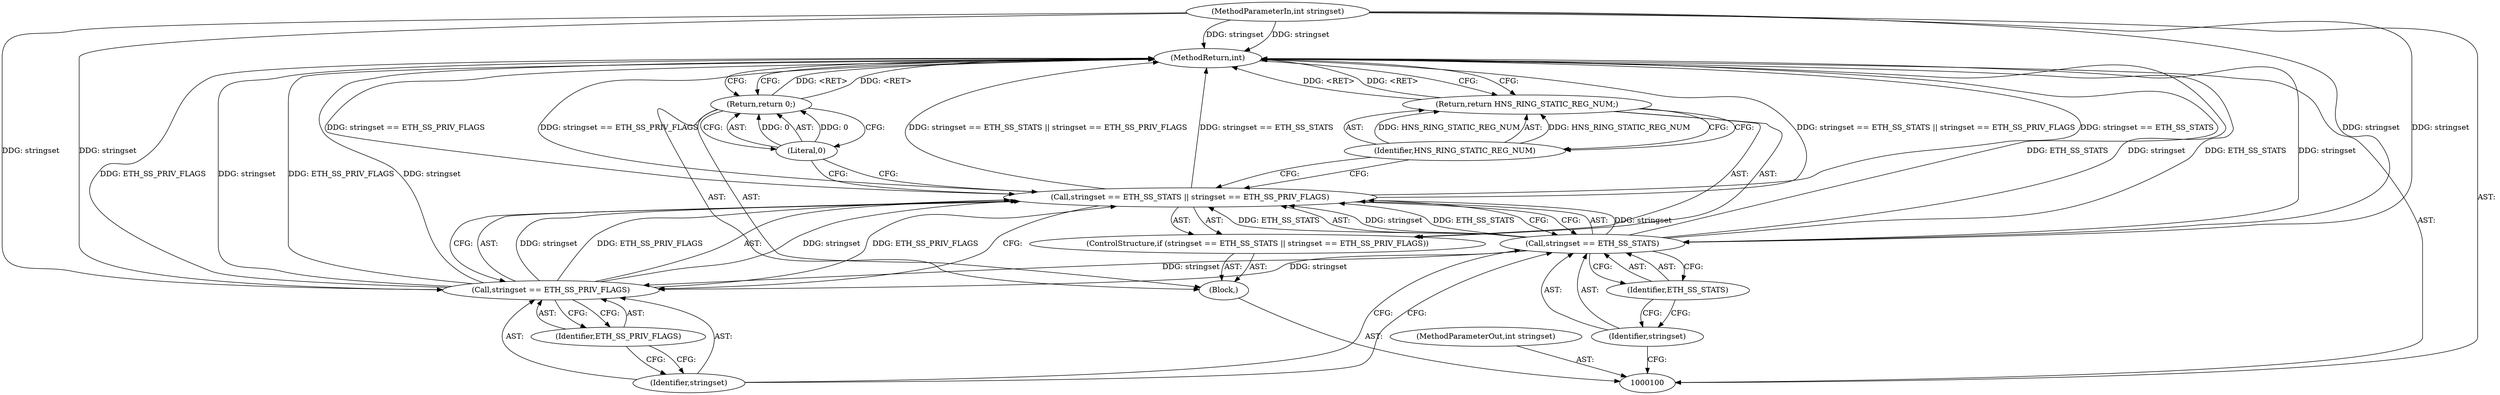 digraph "0_linux_412b65d15a7f8a93794653968308fc100f2aa87c_1" {
"1000115" [label="(MethodReturn,int)"];
"1000101" [label="(MethodParameterIn,int stringset)"];
"1000130" [label="(MethodParameterOut,int stringset)"];
"1000102" [label="(Block,)"];
"1000103" [label="(ControlStructure,if (stringset == ETH_SS_STATS || stringset == ETH_SS_PRIV_FLAGS))"];
"1000107" [label="(Identifier,ETH_SS_STATS)"];
"1000108" [label="(Call,stringset == ETH_SS_PRIV_FLAGS)"];
"1000109" [label="(Identifier,stringset)"];
"1000110" [label="(Identifier,ETH_SS_PRIV_FLAGS)"];
"1000104" [label="(Call,stringset == ETH_SS_STATS || stringset == ETH_SS_PRIV_FLAGS)"];
"1000105" [label="(Call,stringset == ETH_SS_STATS)"];
"1000106" [label="(Identifier,stringset)"];
"1000112" [label="(Identifier,HNS_RING_STATIC_REG_NUM)"];
"1000111" [label="(Return,return HNS_RING_STATIC_REG_NUM;)"];
"1000113" [label="(Return,return 0;)"];
"1000114" [label="(Literal,0)"];
"1000115" -> "1000100"  [label="AST: "];
"1000115" -> "1000111"  [label="CFG: "];
"1000115" -> "1000113"  [label="CFG: "];
"1000111" -> "1000115"  [label="DDG: <RET>"];
"1000104" -> "1000115"  [label="DDG: stringset == ETH_SS_PRIV_FLAGS"];
"1000104" -> "1000115"  [label="DDG: stringset == ETH_SS_STATS || stringset == ETH_SS_PRIV_FLAGS"];
"1000104" -> "1000115"  [label="DDG: stringset == ETH_SS_STATS"];
"1000105" -> "1000115"  [label="DDG: ETH_SS_STATS"];
"1000105" -> "1000115"  [label="DDG: stringset"];
"1000101" -> "1000115"  [label="DDG: stringset"];
"1000108" -> "1000115"  [label="DDG: ETH_SS_PRIV_FLAGS"];
"1000108" -> "1000115"  [label="DDG: stringset"];
"1000113" -> "1000115"  [label="DDG: <RET>"];
"1000101" -> "1000100"  [label="AST: "];
"1000101" -> "1000115"  [label="DDG: stringset"];
"1000101" -> "1000105"  [label="DDG: stringset"];
"1000101" -> "1000108"  [label="DDG: stringset"];
"1000130" -> "1000100"  [label="AST: "];
"1000102" -> "1000100"  [label="AST: "];
"1000103" -> "1000102"  [label="AST: "];
"1000113" -> "1000102"  [label="AST: "];
"1000103" -> "1000102"  [label="AST: "];
"1000104" -> "1000103"  [label="AST: "];
"1000111" -> "1000103"  [label="AST: "];
"1000107" -> "1000105"  [label="AST: "];
"1000107" -> "1000106"  [label="CFG: "];
"1000105" -> "1000107"  [label="CFG: "];
"1000108" -> "1000104"  [label="AST: "];
"1000108" -> "1000110"  [label="CFG: "];
"1000109" -> "1000108"  [label="AST: "];
"1000110" -> "1000108"  [label="AST: "];
"1000104" -> "1000108"  [label="CFG: "];
"1000108" -> "1000115"  [label="DDG: ETH_SS_PRIV_FLAGS"];
"1000108" -> "1000115"  [label="DDG: stringset"];
"1000108" -> "1000104"  [label="DDG: stringset"];
"1000108" -> "1000104"  [label="DDG: ETH_SS_PRIV_FLAGS"];
"1000105" -> "1000108"  [label="DDG: stringset"];
"1000101" -> "1000108"  [label="DDG: stringset"];
"1000109" -> "1000108"  [label="AST: "];
"1000109" -> "1000105"  [label="CFG: "];
"1000110" -> "1000109"  [label="CFG: "];
"1000110" -> "1000108"  [label="AST: "];
"1000110" -> "1000109"  [label="CFG: "];
"1000108" -> "1000110"  [label="CFG: "];
"1000104" -> "1000103"  [label="AST: "];
"1000104" -> "1000105"  [label="CFG: "];
"1000104" -> "1000108"  [label="CFG: "];
"1000105" -> "1000104"  [label="AST: "];
"1000108" -> "1000104"  [label="AST: "];
"1000112" -> "1000104"  [label="CFG: "];
"1000114" -> "1000104"  [label="CFG: "];
"1000104" -> "1000115"  [label="DDG: stringset == ETH_SS_PRIV_FLAGS"];
"1000104" -> "1000115"  [label="DDG: stringset == ETH_SS_STATS || stringset == ETH_SS_PRIV_FLAGS"];
"1000104" -> "1000115"  [label="DDG: stringset == ETH_SS_STATS"];
"1000105" -> "1000104"  [label="DDG: stringset"];
"1000105" -> "1000104"  [label="DDG: ETH_SS_STATS"];
"1000108" -> "1000104"  [label="DDG: stringset"];
"1000108" -> "1000104"  [label="DDG: ETH_SS_PRIV_FLAGS"];
"1000105" -> "1000104"  [label="AST: "];
"1000105" -> "1000107"  [label="CFG: "];
"1000106" -> "1000105"  [label="AST: "];
"1000107" -> "1000105"  [label="AST: "];
"1000109" -> "1000105"  [label="CFG: "];
"1000104" -> "1000105"  [label="CFG: "];
"1000105" -> "1000115"  [label="DDG: ETH_SS_STATS"];
"1000105" -> "1000115"  [label="DDG: stringset"];
"1000105" -> "1000104"  [label="DDG: stringset"];
"1000105" -> "1000104"  [label="DDG: ETH_SS_STATS"];
"1000101" -> "1000105"  [label="DDG: stringset"];
"1000105" -> "1000108"  [label="DDG: stringset"];
"1000106" -> "1000105"  [label="AST: "];
"1000106" -> "1000100"  [label="CFG: "];
"1000107" -> "1000106"  [label="CFG: "];
"1000112" -> "1000111"  [label="AST: "];
"1000112" -> "1000104"  [label="CFG: "];
"1000111" -> "1000112"  [label="CFG: "];
"1000112" -> "1000111"  [label="DDG: HNS_RING_STATIC_REG_NUM"];
"1000111" -> "1000103"  [label="AST: "];
"1000111" -> "1000112"  [label="CFG: "];
"1000112" -> "1000111"  [label="AST: "];
"1000115" -> "1000111"  [label="CFG: "];
"1000111" -> "1000115"  [label="DDG: <RET>"];
"1000112" -> "1000111"  [label="DDG: HNS_RING_STATIC_REG_NUM"];
"1000113" -> "1000102"  [label="AST: "];
"1000113" -> "1000114"  [label="CFG: "];
"1000114" -> "1000113"  [label="AST: "];
"1000115" -> "1000113"  [label="CFG: "];
"1000113" -> "1000115"  [label="DDG: <RET>"];
"1000114" -> "1000113"  [label="DDG: 0"];
"1000114" -> "1000113"  [label="AST: "];
"1000114" -> "1000104"  [label="CFG: "];
"1000113" -> "1000114"  [label="CFG: "];
"1000114" -> "1000113"  [label="DDG: 0"];
}
